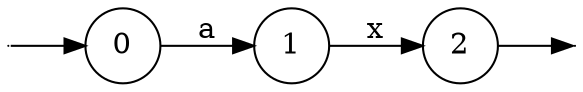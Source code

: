 digraph
{
  vcsn_context = "lal(ax), z"
  rankdir = LR
  {
    node [shape = point, width = 0]
    I0
    F2
  }
  {
    node [shape = circle]
    0
    1
    2
  }
  I0 -> 0
  0 -> 1 [label = "a"]
  1 -> 2 [label = "x"]
  2 -> F2
}
